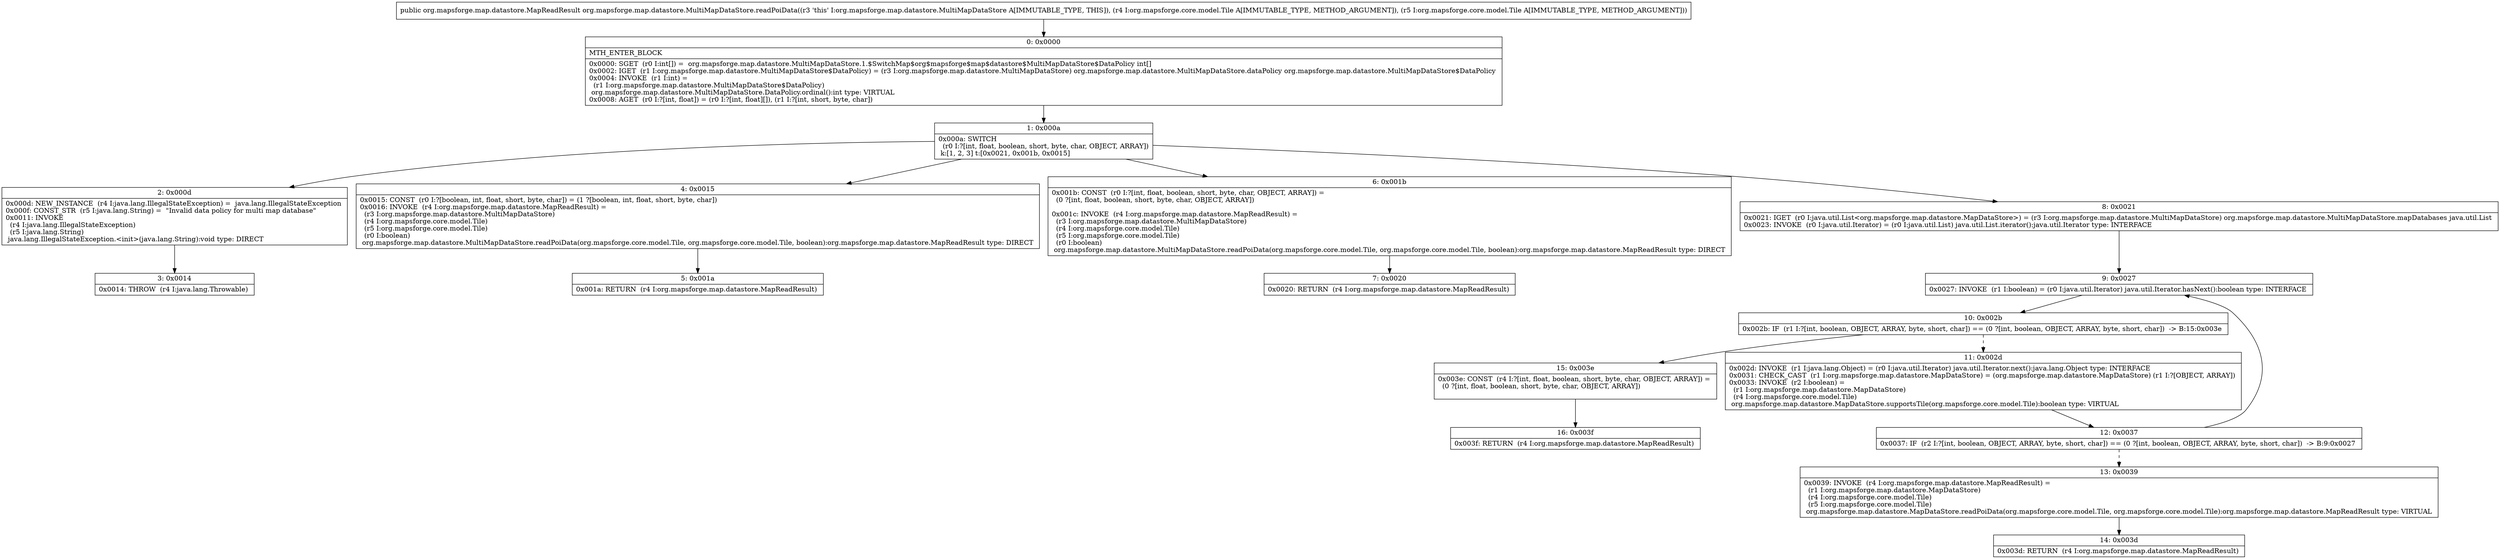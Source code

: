 digraph "CFG fororg.mapsforge.map.datastore.MultiMapDataStore.readPoiData(Lorg\/mapsforge\/core\/model\/Tile;Lorg\/mapsforge\/core\/model\/Tile;)Lorg\/mapsforge\/map\/datastore\/MapReadResult;" {
Node_0 [shape=record,label="{0\:\ 0x0000|MTH_ENTER_BLOCK\l|0x0000: SGET  (r0 I:int[]) =  org.mapsforge.map.datastore.MultiMapDataStore.1.$SwitchMap$org$mapsforge$map$datastore$MultiMapDataStore$DataPolicy int[] \l0x0002: IGET  (r1 I:org.mapsforge.map.datastore.MultiMapDataStore$DataPolicy) = (r3 I:org.mapsforge.map.datastore.MultiMapDataStore) org.mapsforge.map.datastore.MultiMapDataStore.dataPolicy org.mapsforge.map.datastore.MultiMapDataStore$DataPolicy \l0x0004: INVOKE  (r1 I:int) = \l  (r1 I:org.mapsforge.map.datastore.MultiMapDataStore$DataPolicy)\l org.mapsforge.map.datastore.MultiMapDataStore.DataPolicy.ordinal():int type: VIRTUAL \l0x0008: AGET  (r0 I:?[int, float]) = (r0 I:?[int, float][]), (r1 I:?[int, short, byte, char]) \l}"];
Node_1 [shape=record,label="{1\:\ 0x000a|0x000a: SWITCH  \l  (r0 I:?[int, float, boolean, short, byte, char, OBJECT, ARRAY])\l k:[1, 2, 3] t:[0x0021, 0x001b, 0x0015] \l}"];
Node_2 [shape=record,label="{2\:\ 0x000d|0x000d: NEW_INSTANCE  (r4 I:java.lang.IllegalStateException) =  java.lang.IllegalStateException \l0x000f: CONST_STR  (r5 I:java.lang.String) =  \"Invalid data policy for multi map database\" \l0x0011: INVOKE  \l  (r4 I:java.lang.IllegalStateException)\l  (r5 I:java.lang.String)\l java.lang.IllegalStateException.\<init\>(java.lang.String):void type: DIRECT \l}"];
Node_3 [shape=record,label="{3\:\ 0x0014|0x0014: THROW  (r4 I:java.lang.Throwable) \l}"];
Node_4 [shape=record,label="{4\:\ 0x0015|0x0015: CONST  (r0 I:?[boolean, int, float, short, byte, char]) = (1 ?[boolean, int, float, short, byte, char]) \l0x0016: INVOKE  (r4 I:org.mapsforge.map.datastore.MapReadResult) = \l  (r3 I:org.mapsforge.map.datastore.MultiMapDataStore)\l  (r4 I:org.mapsforge.core.model.Tile)\l  (r5 I:org.mapsforge.core.model.Tile)\l  (r0 I:boolean)\l org.mapsforge.map.datastore.MultiMapDataStore.readPoiData(org.mapsforge.core.model.Tile, org.mapsforge.core.model.Tile, boolean):org.mapsforge.map.datastore.MapReadResult type: DIRECT \l}"];
Node_5 [shape=record,label="{5\:\ 0x001a|0x001a: RETURN  (r4 I:org.mapsforge.map.datastore.MapReadResult) \l}"];
Node_6 [shape=record,label="{6\:\ 0x001b|0x001b: CONST  (r0 I:?[int, float, boolean, short, byte, char, OBJECT, ARRAY]) = \l  (0 ?[int, float, boolean, short, byte, char, OBJECT, ARRAY])\l \l0x001c: INVOKE  (r4 I:org.mapsforge.map.datastore.MapReadResult) = \l  (r3 I:org.mapsforge.map.datastore.MultiMapDataStore)\l  (r4 I:org.mapsforge.core.model.Tile)\l  (r5 I:org.mapsforge.core.model.Tile)\l  (r0 I:boolean)\l org.mapsforge.map.datastore.MultiMapDataStore.readPoiData(org.mapsforge.core.model.Tile, org.mapsforge.core.model.Tile, boolean):org.mapsforge.map.datastore.MapReadResult type: DIRECT \l}"];
Node_7 [shape=record,label="{7\:\ 0x0020|0x0020: RETURN  (r4 I:org.mapsforge.map.datastore.MapReadResult) \l}"];
Node_8 [shape=record,label="{8\:\ 0x0021|0x0021: IGET  (r0 I:java.util.List\<org.mapsforge.map.datastore.MapDataStore\>) = (r3 I:org.mapsforge.map.datastore.MultiMapDataStore) org.mapsforge.map.datastore.MultiMapDataStore.mapDatabases java.util.List \l0x0023: INVOKE  (r0 I:java.util.Iterator) = (r0 I:java.util.List) java.util.List.iterator():java.util.Iterator type: INTERFACE \l}"];
Node_9 [shape=record,label="{9\:\ 0x0027|0x0027: INVOKE  (r1 I:boolean) = (r0 I:java.util.Iterator) java.util.Iterator.hasNext():boolean type: INTERFACE \l}"];
Node_10 [shape=record,label="{10\:\ 0x002b|0x002b: IF  (r1 I:?[int, boolean, OBJECT, ARRAY, byte, short, char]) == (0 ?[int, boolean, OBJECT, ARRAY, byte, short, char])  \-\> B:15:0x003e \l}"];
Node_11 [shape=record,label="{11\:\ 0x002d|0x002d: INVOKE  (r1 I:java.lang.Object) = (r0 I:java.util.Iterator) java.util.Iterator.next():java.lang.Object type: INTERFACE \l0x0031: CHECK_CAST  (r1 I:org.mapsforge.map.datastore.MapDataStore) = (org.mapsforge.map.datastore.MapDataStore) (r1 I:?[OBJECT, ARRAY]) \l0x0033: INVOKE  (r2 I:boolean) = \l  (r1 I:org.mapsforge.map.datastore.MapDataStore)\l  (r4 I:org.mapsforge.core.model.Tile)\l org.mapsforge.map.datastore.MapDataStore.supportsTile(org.mapsforge.core.model.Tile):boolean type: VIRTUAL \l}"];
Node_12 [shape=record,label="{12\:\ 0x0037|0x0037: IF  (r2 I:?[int, boolean, OBJECT, ARRAY, byte, short, char]) == (0 ?[int, boolean, OBJECT, ARRAY, byte, short, char])  \-\> B:9:0x0027 \l}"];
Node_13 [shape=record,label="{13\:\ 0x0039|0x0039: INVOKE  (r4 I:org.mapsforge.map.datastore.MapReadResult) = \l  (r1 I:org.mapsforge.map.datastore.MapDataStore)\l  (r4 I:org.mapsforge.core.model.Tile)\l  (r5 I:org.mapsforge.core.model.Tile)\l org.mapsforge.map.datastore.MapDataStore.readPoiData(org.mapsforge.core.model.Tile, org.mapsforge.core.model.Tile):org.mapsforge.map.datastore.MapReadResult type: VIRTUAL \l}"];
Node_14 [shape=record,label="{14\:\ 0x003d|0x003d: RETURN  (r4 I:org.mapsforge.map.datastore.MapReadResult) \l}"];
Node_15 [shape=record,label="{15\:\ 0x003e|0x003e: CONST  (r4 I:?[int, float, boolean, short, byte, char, OBJECT, ARRAY]) = \l  (0 ?[int, float, boolean, short, byte, char, OBJECT, ARRAY])\l \l}"];
Node_16 [shape=record,label="{16\:\ 0x003f|0x003f: RETURN  (r4 I:org.mapsforge.map.datastore.MapReadResult) \l}"];
MethodNode[shape=record,label="{public org.mapsforge.map.datastore.MapReadResult org.mapsforge.map.datastore.MultiMapDataStore.readPoiData((r3 'this' I:org.mapsforge.map.datastore.MultiMapDataStore A[IMMUTABLE_TYPE, THIS]), (r4 I:org.mapsforge.core.model.Tile A[IMMUTABLE_TYPE, METHOD_ARGUMENT]), (r5 I:org.mapsforge.core.model.Tile A[IMMUTABLE_TYPE, METHOD_ARGUMENT])) }"];
MethodNode -> Node_0;
Node_0 -> Node_1;
Node_1 -> Node_2;
Node_1 -> Node_4;
Node_1 -> Node_6;
Node_1 -> Node_8;
Node_2 -> Node_3;
Node_4 -> Node_5;
Node_6 -> Node_7;
Node_8 -> Node_9;
Node_9 -> Node_10;
Node_10 -> Node_11[style=dashed];
Node_10 -> Node_15;
Node_11 -> Node_12;
Node_12 -> Node_9;
Node_12 -> Node_13[style=dashed];
Node_13 -> Node_14;
Node_15 -> Node_16;
}


